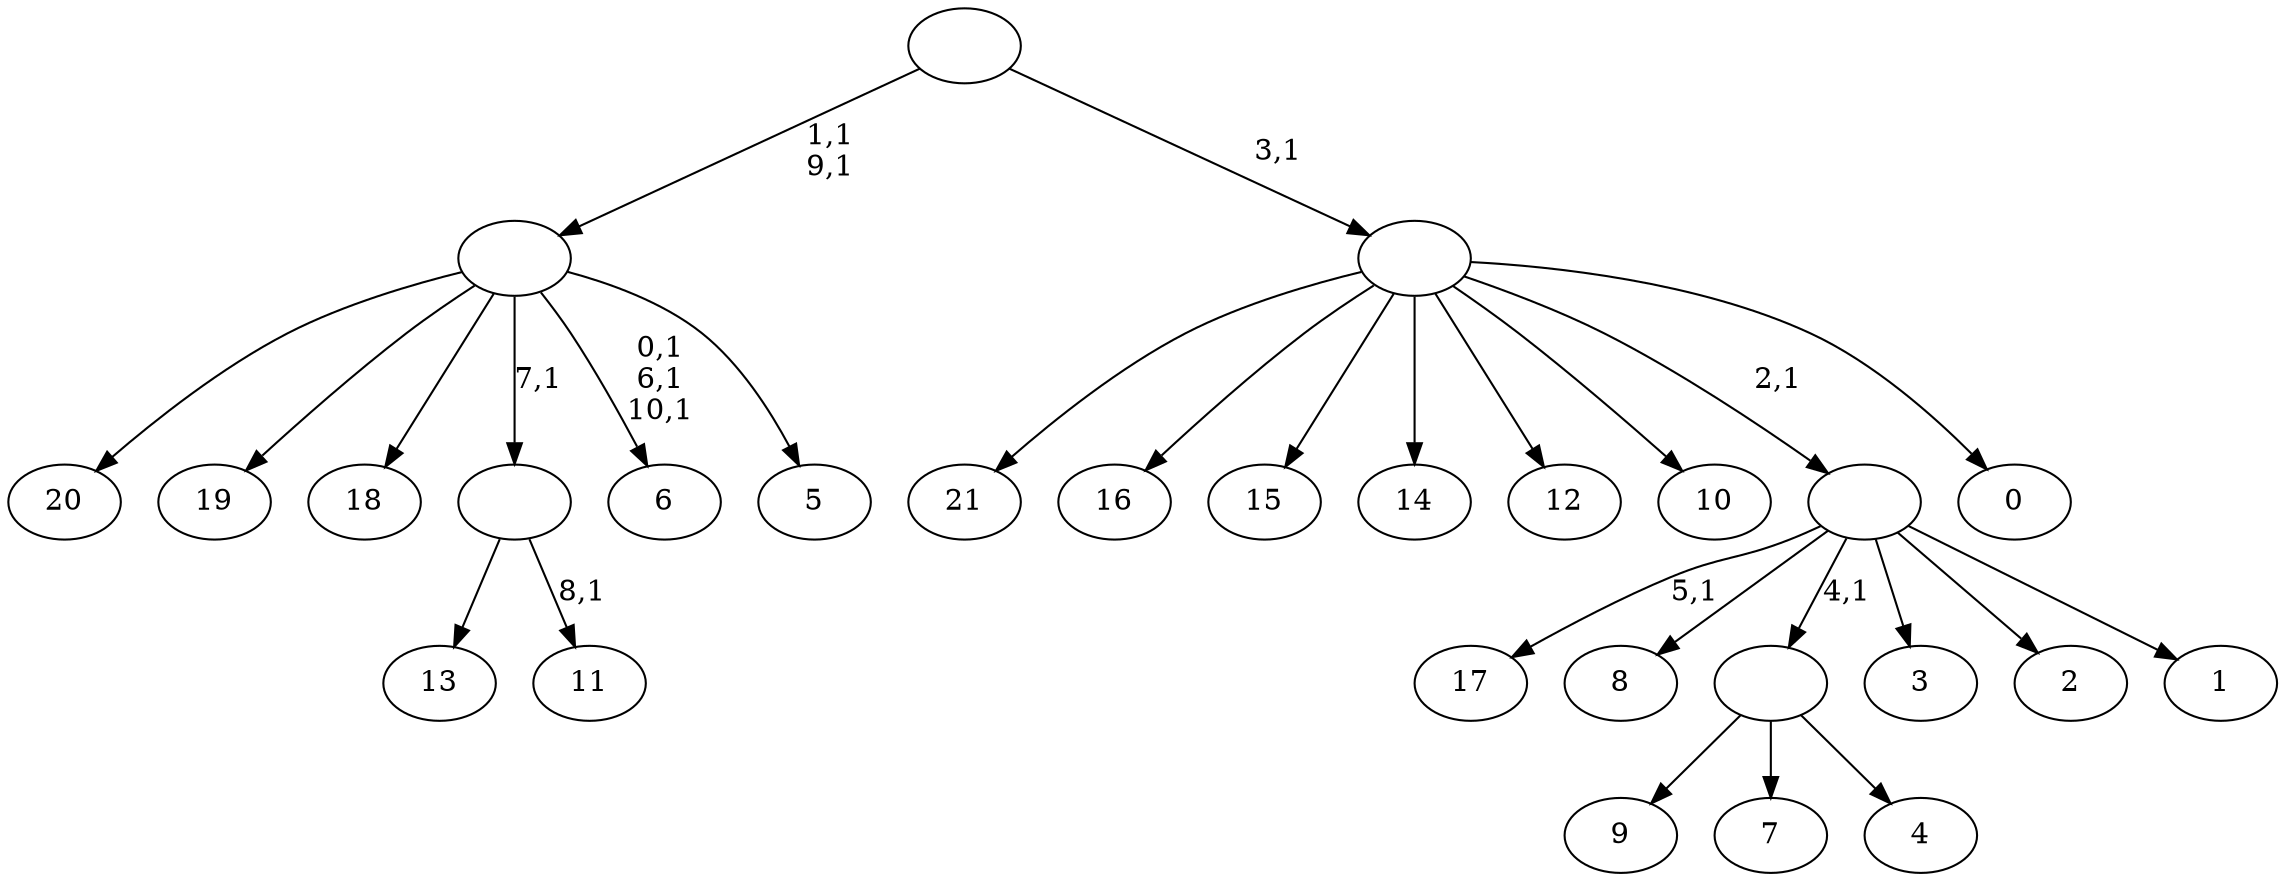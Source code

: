 digraph T {
	33 [label="21"]
	32 [label="20"]
	31 [label="19"]
	30 [label="18"]
	29 [label="17"]
	27 [label="16"]
	26 [label="15"]
	25 [label="14"]
	24 [label="13"]
	23 [label="12"]
	22 [label="11"]
	20 [label=""]
	19 [label="10"]
	18 [label="9"]
	17 [label="8"]
	16 [label="7"]
	15 [label="6"]
	11 [label="5"]
	10 [label=""]
	8 [label="4"]
	7 [label=""]
	6 [label="3"]
	5 [label="2"]
	4 [label="1"]
	3 [label=""]
	2 [label="0"]
	1 [label=""]
	0 [label=""]
	20 -> 22 [label="8,1"]
	20 -> 24 [label=""]
	10 -> 15 [label="0,1\n6,1\n10,1"]
	10 -> 32 [label=""]
	10 -> 31 [label=""]
	10 -> 30 [label=""]
	10 -> 20 [label="7,1"]
	10 -> 11 [label=""]
	7 -> 18 [label=""]
	7 -> 16 [label=""]
	7 -> 8 [label=""]
	3 -> 29 [label="5,1"]
	3 -> 17 [label=""]
	3 -> 7 [label="4,1"]
	3 -> 6 [label=""]
	3 -> 5 [label=""]
	3 -> 4 [label=""]
	1 -> 33 [label=""]
	1 -> 27 [label=""]
	1 -> 26 [label=""]
	1 -> 25 [label=""]
	1 -> 23 [label=""]
	1 -> 19 [label=""]
	1 -> 3 [label="2,1"]
	1 -> 2 [label=""]
	0 -> 10 [label="1,1\n9,1"]
	0 -> 1 [label="3,1"]
}
